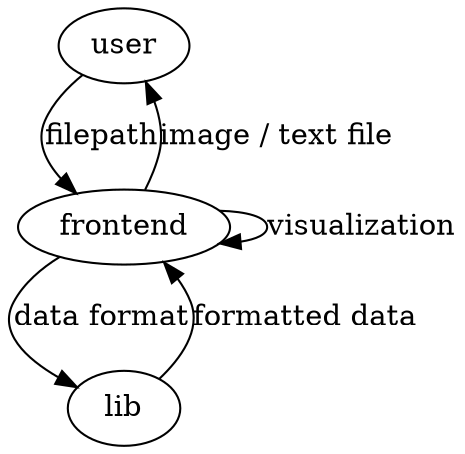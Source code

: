 digraph{
    user -> frontend [label="filepath"]
    frontend -> lib [label = "data format"]
    lib -> frontend [label = "formatted data"]
    frontend -> user [label = "image / text file"]
    frontend -> frontend [label=visualization]
}